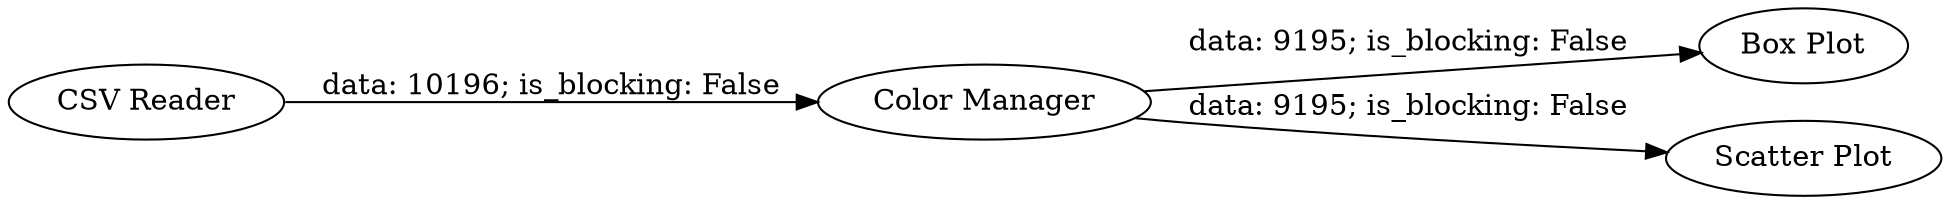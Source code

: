 digraph {
	"5842246083314826356_1" [label="CSV Reader"]
	"5842246083314826356_2" [label="Color Manager"]
	"5842246083314826356_4" [label="Box Plot"]
	"5842246083314826356_3" [label="Scatter Plot"]
	"5842246083314826356_1" -> "5842246083314826356_2" [label="data: 10196; is_blocking: False"]
	"5842246083314826356_2" -> "5842246083314826356_3" [label="data: 9195; is_blocking: False"]
	"5842246083314826356_2" -> "5842246083314826356_4" [label="data: 9195; is_blocking: False"]
	rankdir=LR
}
